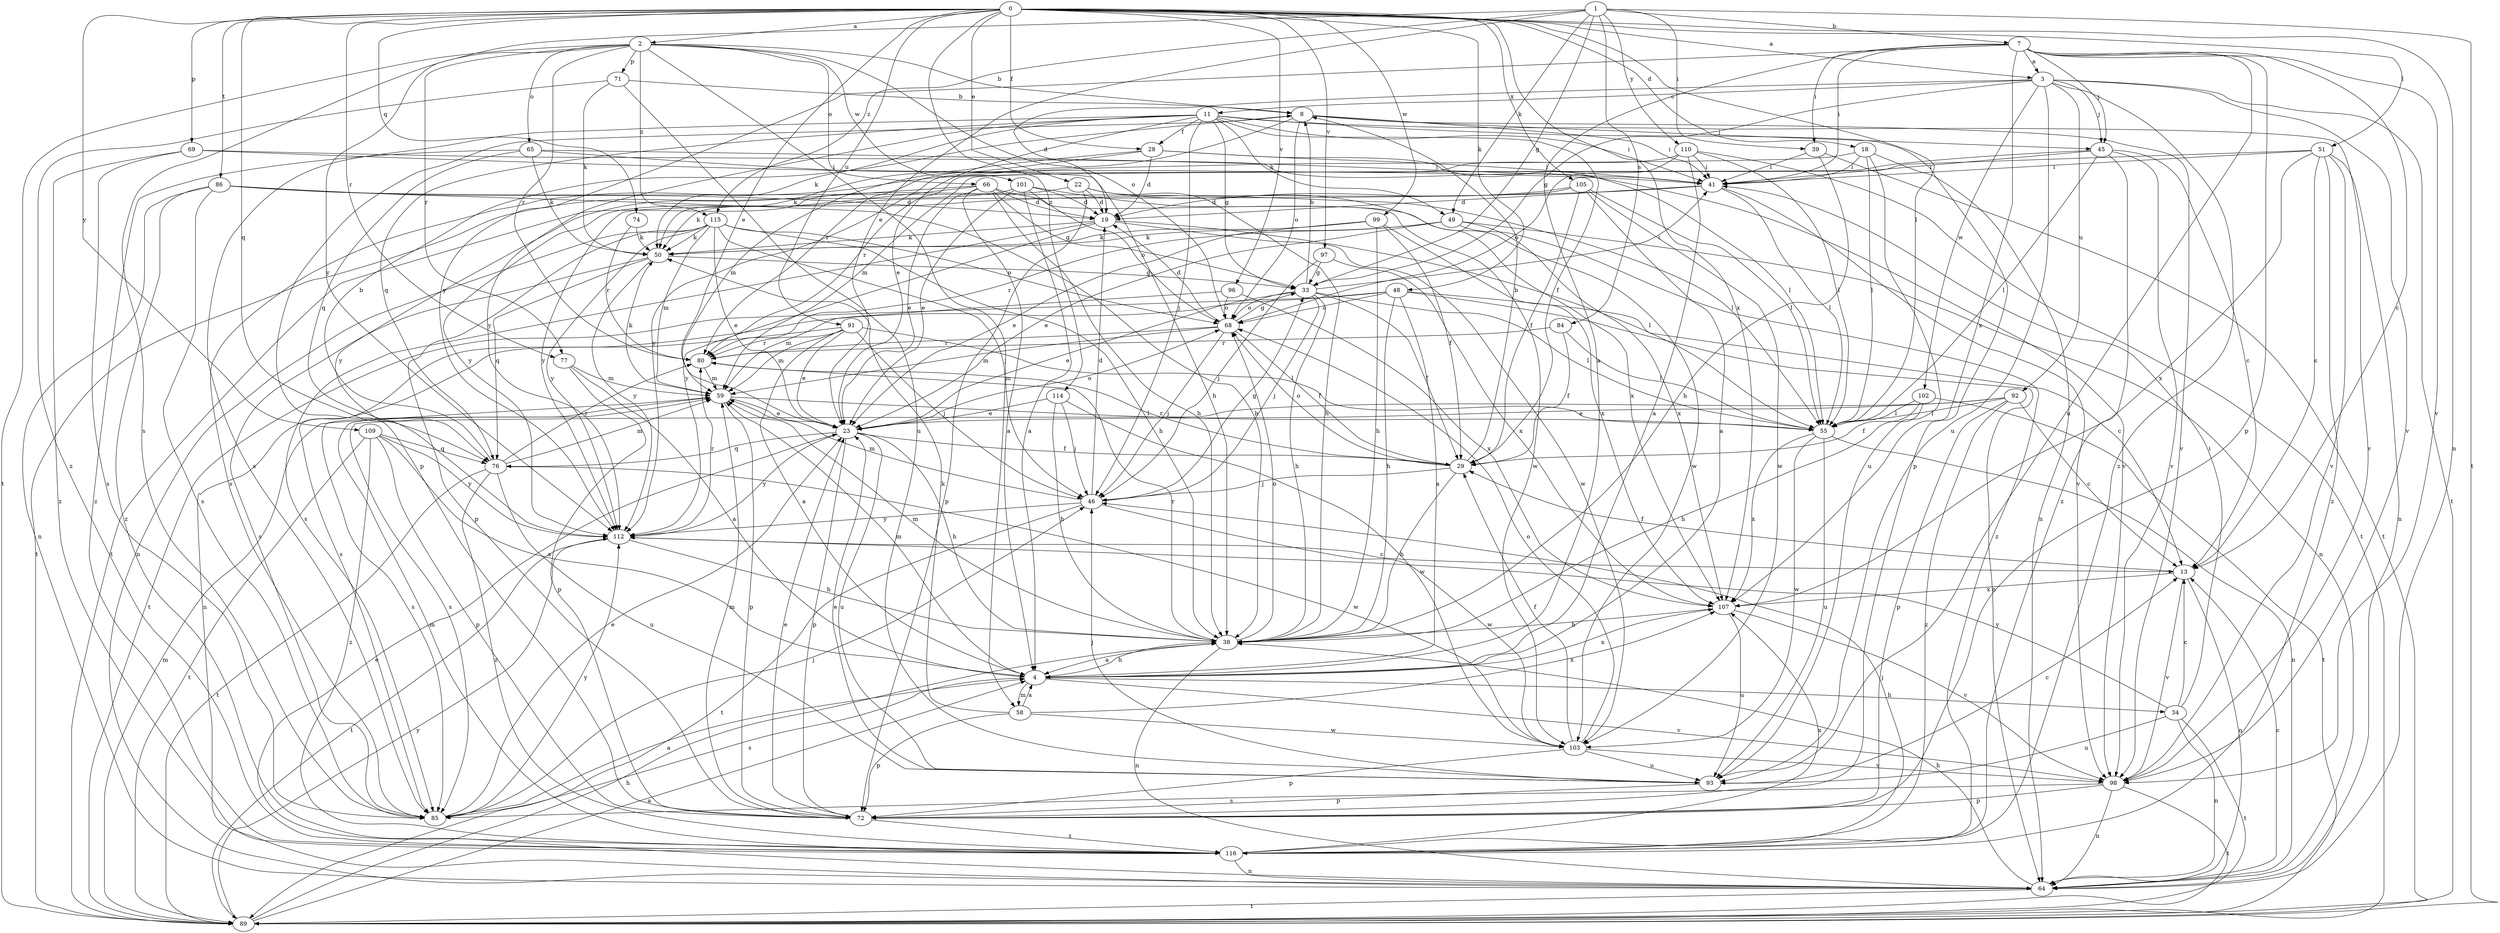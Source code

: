 strict digraph  {
0;
1;
2;
3;
4;
7;
8;
11;
13;
18;
19;
22;
23;
28;
29;
33;
34;
38;
39;
41;
45;
46;
48;
49;
50;
51;
55;
58;
59;
64;
65;
66;
68;
69;
71;
72;
74;
76;
77;
80;
84;
85;
86;
89;
91;
92;
93;
96;
97;
98;
99;
101;
102;
103;
105;
107;
109;
110;
112;
114;
115;
116;
0 -> 2  [label=a];
0 -> 3  [label=a];
0 -> 18  [label=d];
0 -> 22  [label=e];
0 -> 23  [label=e];
0 -> 28  [label=f];
0 -> 48  [label=k];
0 -> 51  [label=l];
0 -> 55  [label=l];
0 -> 64  [label=n];
0 -> 69  [label=p];
0 -> 74  [label=q];
0 -> 76  [label=q];
0 -> 77  [label=r];
0 -> 86  [label=t];
0 -> 91  [label=u];
0 -> 96  [label=v];
0 -> 97  [label=v];
0 -> 99  [label=w];
0 -> 105  [label=x];
0 -> 107  [label=x];
0 -> 109  [label=y];
0 -> 114  [label=z];
1 -> 7  [label=b];
1 -> 23  [label=e];
1 -> 33  [label=g];
1 -> 39  [label=i];
1 -> 49  [label=k];
1 -> 84  [label=s];
1 -> 89  [label=t];
1 -> 110  [label=y];
1 -> 112  [label=y];
1 -> 115  [label=z];
2 -> 8  [label=b];
2 -> 58  [label=m];
2 -> 65  [label=o];
2 -> 66  [label=o];
2 -> 68  [label=o];
2 -> 71  [label=p];
2 -> 77  [label=r];
2 -> 80  [label=r];
2 -> 85  [label=s];
2 -> 89  [label=t];
2 -> 101  [label=w];
2 -> 115  [label=z];
3 -> 11  [label=c];
3 -> 19  [label=d];
3 -> 33  [label=g];
3 -> 45  [label=j];
3 -> 89  [label=t];
3 -> 92  [label=u];
3 -> 93  [label=u];
3 -> 98  [label=v];
3 -> 102  [label=w];
3 -> 116  [label=z];
4 -> 34  [label=h];
4 -> 38  [label=h];
4 -> 58  [label=m];
4 -> 59  [label=m];
4 -> 85  [label=s];
4 -> 98  [label=v];
4 -> 107  [label=x];
7 -> 3  [label=a];
7 -> 4  [label=a];
7 -> 13  [label=c];
7 -> 39  [label=i];
7 -> 41  [label=i];
7 -> 45  [label=j];
7 -> 72  [label=p];
7 -> 93  [label=u];
7 -> 98  [label=v];
7 -> 107  [label=x];
7 -> 112  [label=y];
8 -> 41  [label=i];
8 -> 45  [label=j];
8 -> 68  [label=o];
8 -> 72  [label=p];
8 -> 80  [label=r];
8 -> 98  [label=v];
11 -> 23  [label=e];
11 -> 28  [label=f];
11 -> 29  [label=f];
11 -> 33  [label=g];
11 -> 41  [label=i];
11 -> 46  [label=j];
11 -> 49  [label=k];
11 -> 50  [label=k];
11 -> 72  [label=p];
11 -> 76  [label=q];
11 -> 85  [label=s];
11 -> 98  [label=v];
11 -> 112  [label=y];
13 -> 29  [label=f];
13 -> 64  [label=n];
13 -> 98  [label=v];
13 -> 107  [label=x];
18 -> 41  [label=i];
18 -> 55  [label=l];
18 -> 64  [label=n];
18 -> 85  [label=s];
18 -> 93  [label=u];
19 -> 50  [label=k];
19 -> 55  [label=l];
19 -> 85  [label=s];
19 -> 103  [label=w];
19 -> 112  [label=y];
22 -> 19  [label=d];
22 -> 38  [label=h];
22 -> 72  [label=p];
22 -> 89  [label=t];
22 -> 107  [label=x];
23 -> 29  [label=f];
23 -> 38  [label=h];
23 -> 68  [label=o];
23 -> 72  [label=p];
23 -> 76  [label=q];
23 -> 93  [label=u];
23 -> 112  [label=y];
28 -> 19  [label=d];
28 -> 41  [label=i];
28 -> 50  [label=k];
28 -> 55  [label=l];
28 -> 59  [label=m];
29 -> 8  [label=b];
29 -> 38  [label=h];
29 -> 46  [label=j];
29 -> 68  [label=o];
29 -> 80  [label=r];
33 -> 8  [label=b];
33 -> 23  [label=e];
33 -> 29  [label=f];
33 -> 38  [label=h];
33 -> 41  [label=i];
33 -> 46  [label=j];
33 -> 55  [label=l];
33 -> 68  [label=o];
34 -> 13  [label=c];
34 -> 41  [label=i];
34 -> 64  [label=n];
34 -> 89  [label=t];
34 -> 93  [label=u];
34 -> 112  [label=y];
38 -> 4  [label=a];
38 -> 59  [label=m];
38 -> 64  [label=n];
38 -> 68  [label=o];
38 -> 80  [label=r];
39 -> 38  [label=h];
39 -> 41  [label=i];
39 -> 89  [label=t];
41 -> 19  [label=d];
41 -> 55  [label=l];
41 -> 98  [label=v];
41 -> 112  [label=y];
45 -> 13  [label=c];
45 -> 41  [label=i];
45 -> 55  [label=l];
45 -> 80  [label=r];
45 -> 98  [label=v];
45 -> 116  [label=z];
46 -> 19  [label=d];
46 -> 33  [label=g];
46 -> 59  [label=m];
46 -> 89  [label=t];
46 -> 103  [label=w];
46 -> 112  [label=y];
48 -> 4  [label=a];
48 -> 13  [label=c];
48 -> 38  [label=h];
48 -> 64  [label=n];
48 -> 68  [label=o];
48 -> 85  [label=s];
48 -> 89  [label=t];
49 -> 23  [label=e];
49 -> 50  [label=k];
49 -> 64  [label=n];
49 -> 80  [label=r];
49 -> 107  [label=x];
49 -> 116  [label=z];
50 -> 33  [label=g];
50 -> 76  [label=q];
50 -> 85  [label=s];
50 -> 112  [label=y];
51 -> 13  [label=c];
51 -> 41  [label=i];
51 -> 59  [label=m];
51 -> 64  [label=n];
51 -> 98  [label=v];
51 -> 107  [label=x];
51 -> 116  [label=z];
55 -> 64  [label=n];
55 -> 93  [label=u];
55 -> 103  [label=w];
55 -> 107  [label=x];
58 -> 4  [label=a];
58 -> 50  [label=k];
58 -> 72  [label=p];
58 -> 103  [label=w];
58 -> 107  [label=x];
59 -> 23  [label=e];
59 -> 50  [label=k];
59 -> 55  [label=l];
59 -> 72  [label=p];
59 -> 85  [label=s];
64 -> 13  [label=c];
64 -> 23  [label=e];
64 -> 38  [label=h];
64 -> 89  [label=t];
65 -> 38  [label=h];
65 -> 41  [label=i];
65 -> 50  [label=k];
65 -> 76  [label=q];
65 -> 116  [label=z];
66 -> 4  [label=a];
66 -> 19  [label=d];
66 -> 23  [label=e];
66 -> 33  [label=g];
66 -> 38  [label=h];
66 -> 50  [label=k];
66 -> 103  [label=w];
66 -> 112  [label=y];
68 -> 19  [label=d];
68 -> 29  [label=f];
68 -> 33  [label=g];
68 -> 46  [label=j];
68 -> 59  [label=m];
68 -> 80  [label=r];
69 -> 41  [label=i];
69 -> 85  [label=s];
69 -> 98  [label=v];
69 -> 116  [label=z];
71 -> 8  [label=b];
71 -> 50  [label=k];
71 -> 93  [label=u];
71 -> 116  [label=z];
72 -> 23  [label=e];
72 -> 59  [label=m];
72 -> 116  [label=z];
74 -> 50  [label=k];
74 -> 80  [label=r];
76 -> 8  [label=b];
76 -> 59  [label=m];
76 -> 80  [label=r];
76 -> 89  [label=t];
76 -> 93  [label=u];
76 -> 103  [label=w];
76 -> 116  [label=z];
77 -> 4  [label=a];
77 -> 59  [label=m];
77 -> 72  [label=p];
80 -> 59  [label=m];
84 -> 29  [label=f];
84 -> 55  [label=l];
84 -> 80  [label=r];
85 -> 4  [label=a];
85 -> 23  [label=e];
85 -> 46  [label=j];
85 -> 112  [label=y];
86 -> 19  [label=d];
86 -> 38  [label=h];
86 -> 55  [label=l];
86 -> 64  [label=n];
86 -> 85  [label=s];
86 -> 116  [label=z];
89 -> 4  [label=a];
89 -> 38  [label=h];
89 -> 59  [label=m];
89 -> 112  [label=y];
91 -> 4  [label=a];
91 -> 23  [label=e];
91 -> 46  [label=j];
91 -> 55  [label=l];
91 -> 59  [label=m];
91 -> 64  [label=n];
91 -> 80  [label=r];
92 -> 13  [label=c];
92 -> 23  [label=e];
92 -> 55  [label=l];
92 -> 72  [label=p];
92 -> 85  [label=s];
92 -> 116  [label=z];
93 -> 13  [label=c];
93 -> 23  [label=e];
93 -> 46  [label=j];
93 -> 72  [label=p];
96 -> 59  [label=m];
96 -> 68  [label=o];
96 -> 107  [label=x];
97 -> 33  [label=g];
97 -> 46  [label=j];
97 -> 107  [label=x];
98 -> 64  [label=n];
98 -> 72  [label=p];
98 -> 85  [label=s];
98 -> 89  [label=t];
99 -> 23  [label=e];
99 -> 29  [label=f];
99 -> 38  [label=h];
99 -> 50  [label=k];
99 -> 107  [label=x];
101 -> 4  [label=a];
101 -> 19  [label=d];
101 -> 23  [label=e];
101 -> 68  [label=o];
101 -> 89  [label=t];
101 -> 103  [label=w];
102 -> 29  [label=f];
102 -> 38  [label=h];
102 -> 55  [label=l];
102 -> 89  [label=t];
103 -> 29  [label=f];
103 -> 68  [label=o];
103 -> 72  [label=p];
103 -> 93  [label=u];
103 -> 98  [label=v];
105 -> 4  [label=a];
105 -> 19  [label=d];
105 -> 29  [label=f];
105 -> 55  [label=l];
105 -> 103  [label=w];
105 -> 112  [label=y];
107 -> 38  [label=h];
107 -> 93  [label=u];
107 -> 98  [label=v];
109 -> 4  [label=a];
109 -> 72  [label=p];
109 -> 76  [label=q];
109 -> 89  [label=t];
109 -> 112  [label=y];
109 -> 116  [label=z];
110 -> 4  [label=a];
110 -> 41  [label=i];
110 -> 55  [label=l];
110 -> 68  [label=o];
110 -> 89  [label=t];
110 -> 112  [label=y];
112 -> 13  [label=c];
112 -> 38  [label=h];
112 -> 80  [label=r];
112 -> 89  [label=t];
114 -> 23  [label=e];
114 -> 38  [label=h];
114 -> 46  [label=j];
114 -> 103  [label=w];
115 -> 23  [label=e];
115 -> 38  [label=h];
115 -> 46  [label=j];
115 -> 50  [label=k];
115 -> 59  [label=m];
115 -> 64  [label=n];
115 -> 68  [label=o];
115 -> 72  [label=p];
115 -> 112  [label=y];
116 -> 46  [label=j];
116 -> 59  [label=m];
116 -> 64  [label=n];
116 -> 107  [label=x];
}
